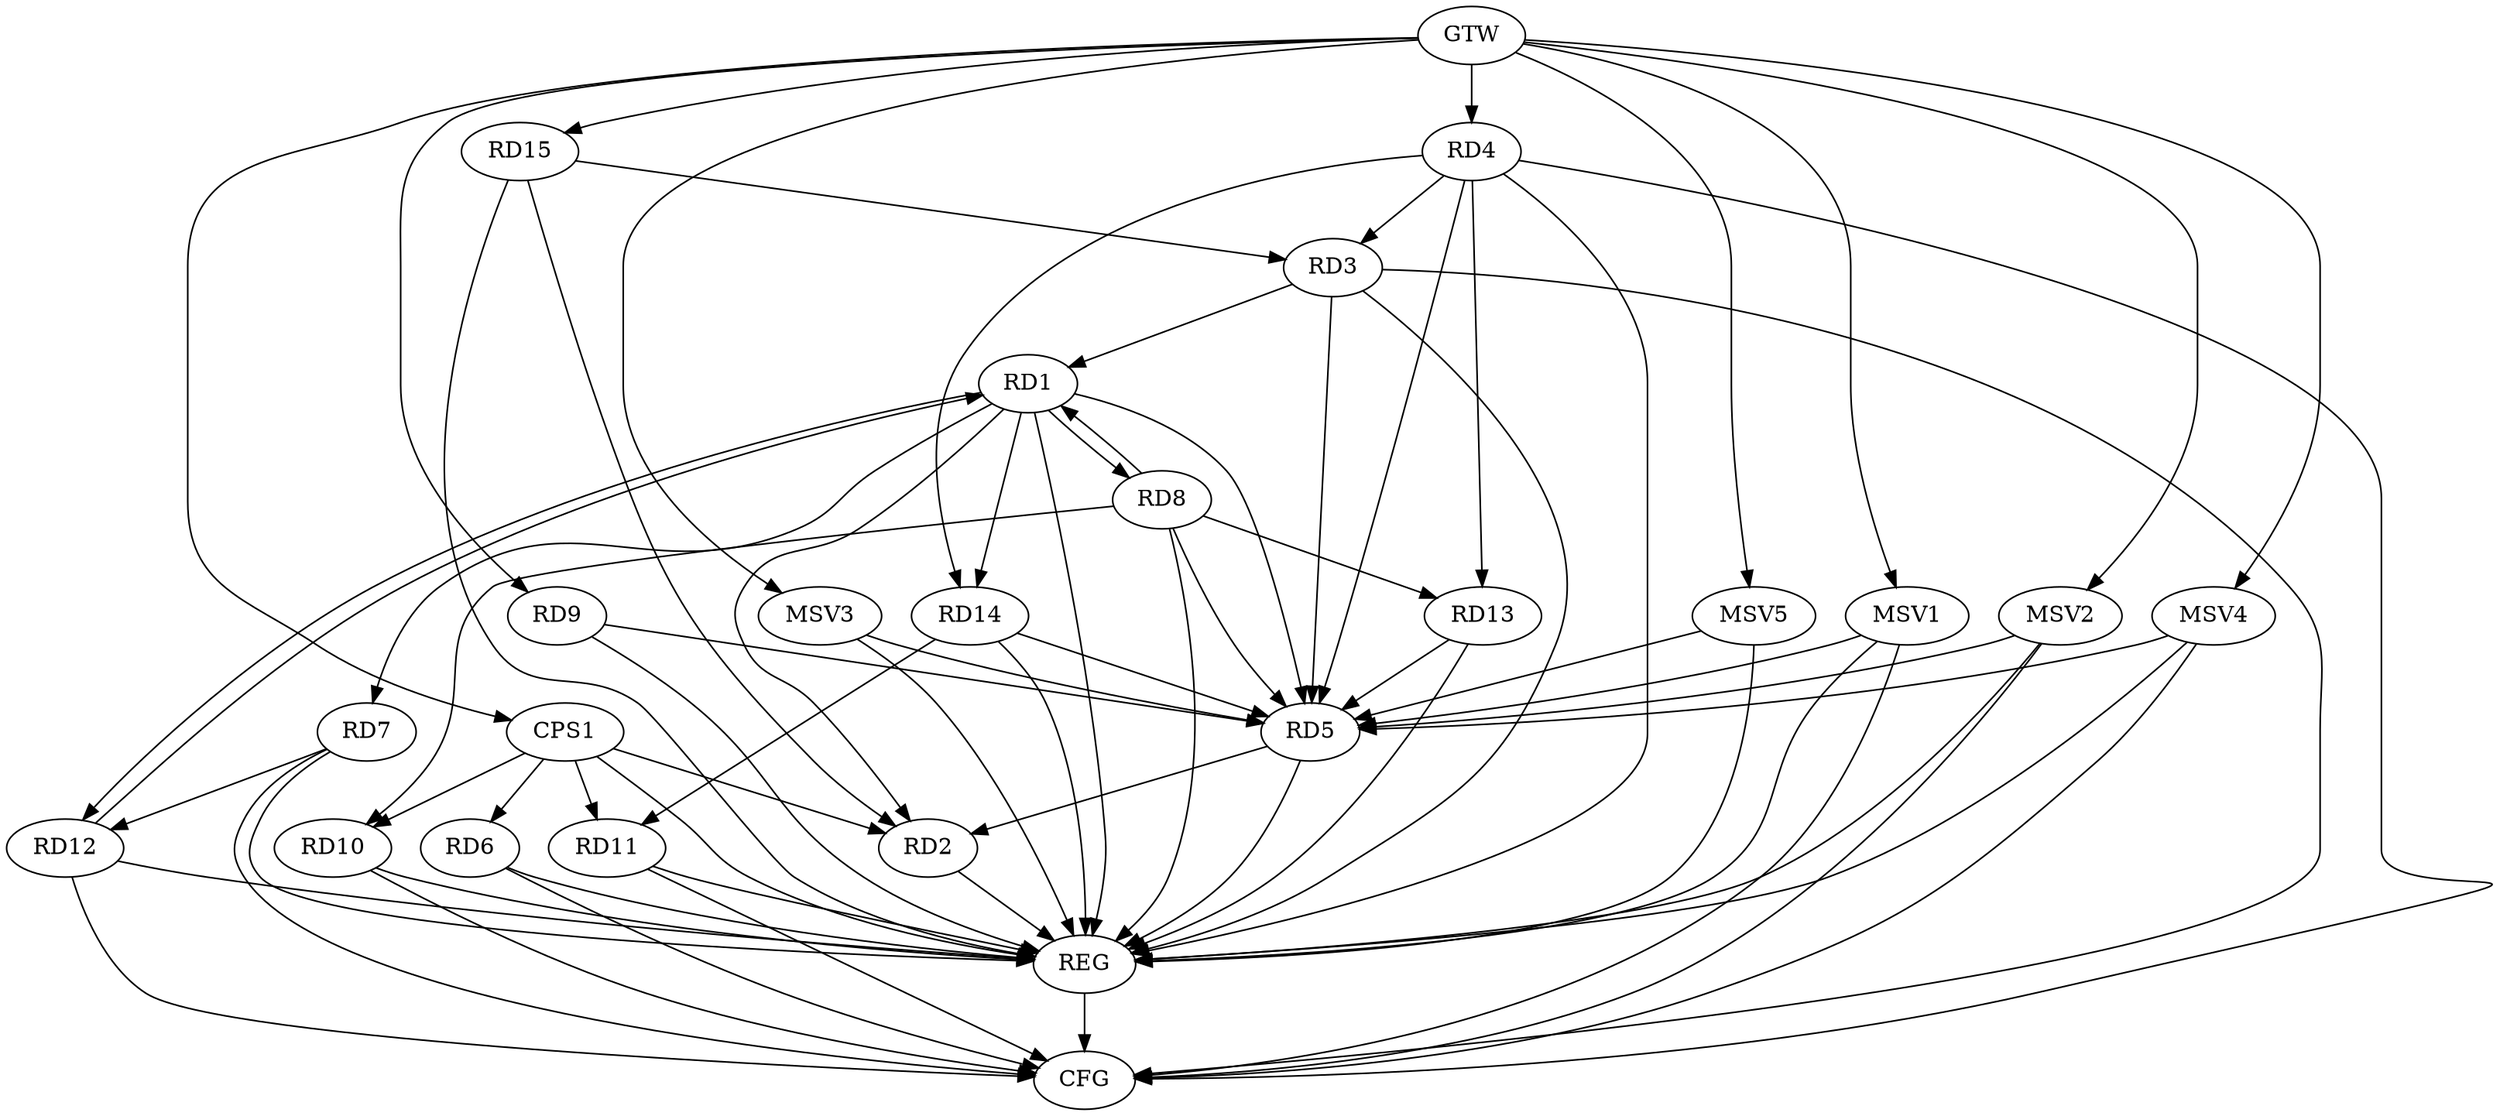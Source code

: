 strict digraph G {
  RD1 [ label="RD1" ];
  RD2 [ label="RD2" ];
  RD3 [ label="RD3" ];
  RD4 [ label="RD4" ];
  RD5 [ label="RD5" ];
  RD6 [ label="RD6" ];
  RD7 [ label="RD7" ];
  RD8 [ label="RD8" ];
  RD9 [ label="RD9" ];
  RD10 [ label="RD10" ];
  RD11 [ label="RD11" ];
  RD12 [ label="RD12" ];
  RD13 [ label="RD13" ];
  RD14 [ label="RD14" ];
  RD15 [ label="RD15" ];
  CPS1 [ label="CPS1" ];
  GTW [ label="GTW" ];
  REG [ label="REG" ];
  CFG [ label="CFG" ];
  MSV1 [ label="MSV1" ];
  MSV2 [ label="MSV2" ];
  MSV3 [ label="MSV3" ];
  MSV4 [ label="MSV4" ];
  MSV5 [ label="MSV5" ];
  RD1 -> RD2;
  RD3 -> RD1;
  RD1 -> RD5;
  RD1 -> RD7;
  RD1 -> RD8;
  RD8 -> RD1;
  RD1 -> RD12;
  RD12 -> RD1;
  RD1 -> RD14;
  RD5 -> RD2;
  RD15 -> RD2;
  RD4 -> RD3;
  RD3 -> RD5;
  RD15 -> RD3;
  RD4 -> RD5;
  RD4 -> RD13;
  RD4 -> RD14;
  RD8 -> RD5;
  RD9 -> RD5;
  RD13 -> RD5;
  RD14 -> RD5;
  RD7 -> RD12;
  RD8 -> RD10;
  RD8 -> RD13;
  RD14 -> RD11;
  CPS1 -> RD2;
  CPS1 -> RD6;
  CPS1 -> RD10;
  CPS1 -> RD11;
  GTW -> RD4;
  GTW -> RD9;
  GTW -> RD15;
  GTW -> CPS1;
  RD1 -> REG;
  RD2 -> REG;
  RD3 -> REG;
  RD4 -> REG;
  RD5 -> REG;
  RD6 -> REG;
  RD7 -> REG;
  RD8 -> REG;
  RD9 -> REG;
  RD10 -> REG;
  RD11 -> REG;
  RD12 -> REG;
  RD13 -> REG;
  RD14 -> REG;
  RD15 -> REG;
  CPS1 -> REG;
  RD11 -> CFG;
  RD4 -> CFG;
  RD12 -> CFG;
  RD6 -> CFG;
  RD3 -> CFG;
  RD10 -> CFG;
  RD7 -> CFG;
  REG -> CFG;
  MSV1 -> RD5;
  GTW -> MSV1;
  MSV1 -> REG;
  MSV1 -> CFG;
  MSV2 -> RD5;
  GTW -> MSV2;
  MSV2 -> REG;
  MSV2 -> CFG;
  MSV3 -> RD5;
  GTW -> MSV3;
  MSV3 -> REG;
  MSV4 -> RD5;
  MSV5 -> RD5;
  GTW -> MSV4;
  MSV4 -> REG;
  MSV4 -> CFG;
  GTW -> MSV5;
  MSV5 -> REG;
}
